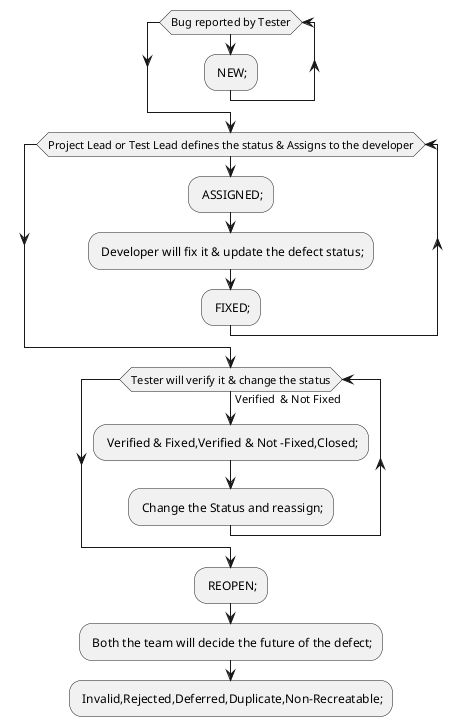 @startuml
while(Bug reported by Tester)
- NEW;
endwhile
while(Project Lead or Test Lead defines the status & Assigns to the developer);
- ASSIGNED;
- Developer will fix it & update the defect status;
- FIXED;
endwhile
while(Tester will verify it & change the status) is (Verified  & Not Fixed)
- Verified & Fixed,Verified & Not -Fixed,Closed;
- Change the Status and reassign;
endwhile
- REOPEN;
- Both the team will decide the future of the defect;
- Invalid,Rejected,Deferred,Duplicate,Non-Recreatable;
@enduml

